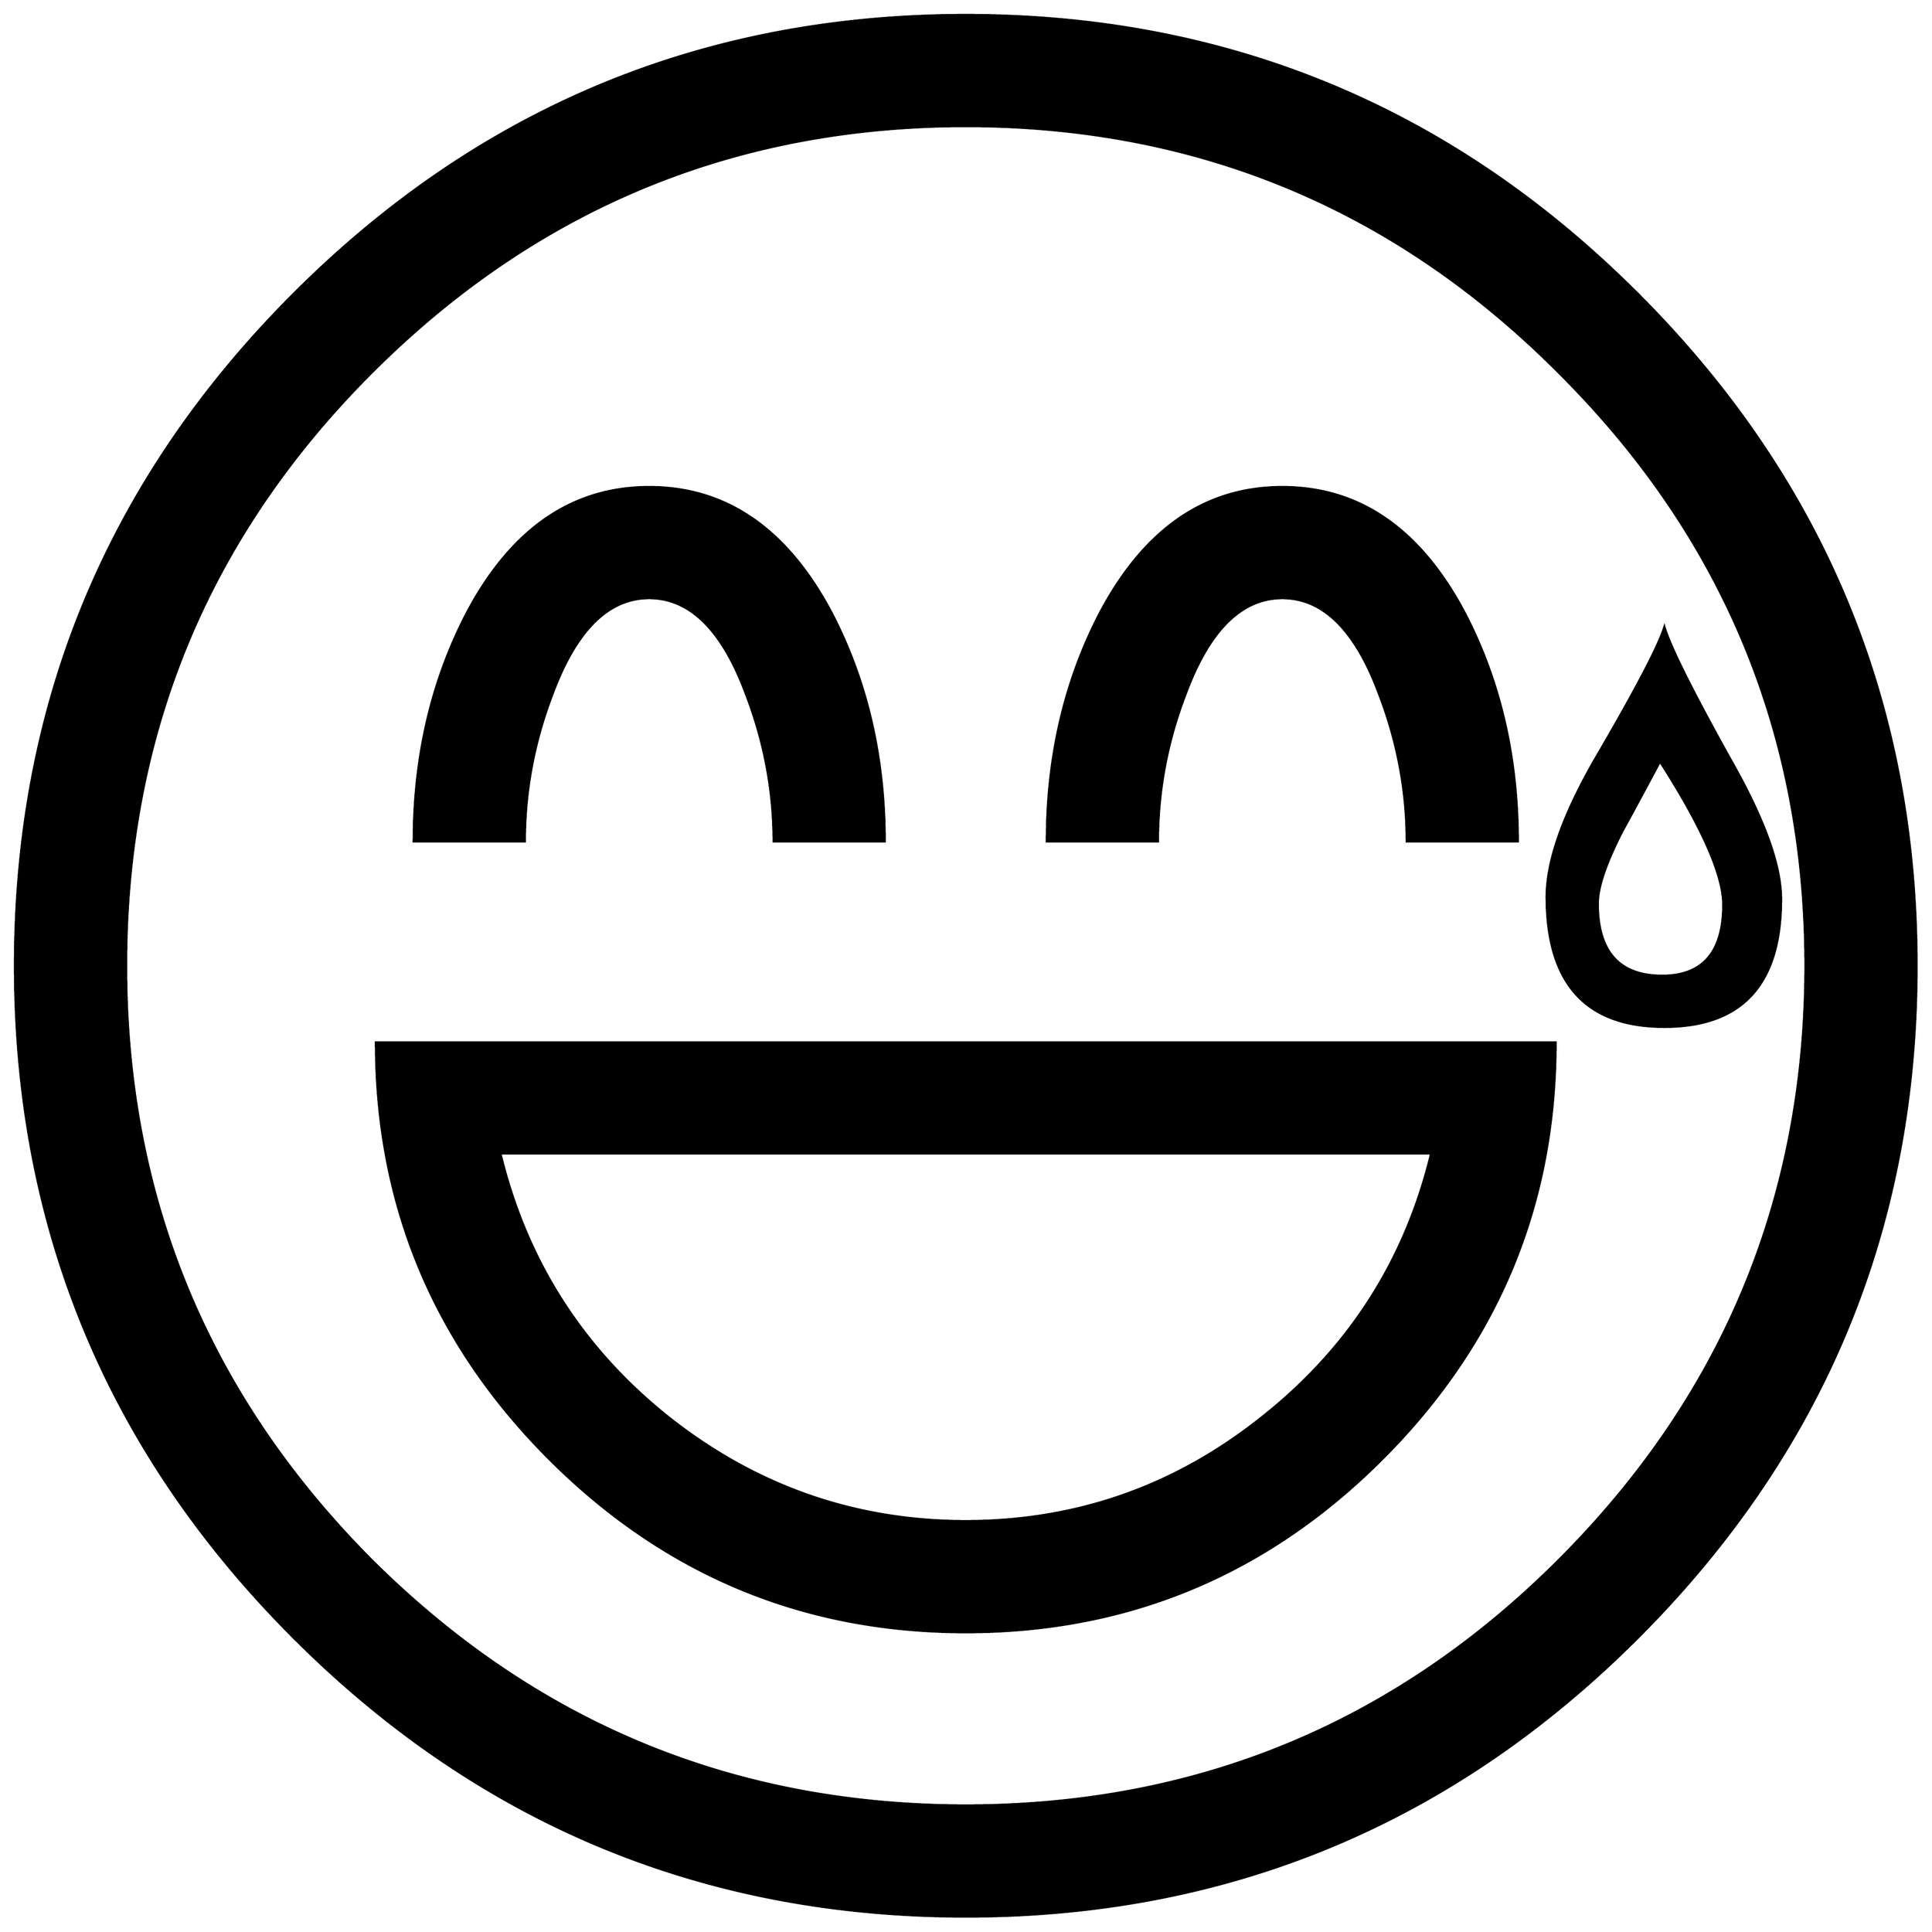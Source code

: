 


\begin{tikzpicture}[y=0.80pt, x=0.80pt, yscale=-1.0, xscale=1.0, inner sep=0pt, outer sep=0pt]
\begin{scope}[shift={(100.0,1706.0)},nonzero rule]
  \path[draw=.,fill=.,line width=1.600pt] (1794.0,-582.0) ..
    controls (1794.0,-346.0) and (1710.333,-144.333) ..
    (1543.0,23.0) .. controls (1375.667,190.333) and (1174.0,274.0)
    .. (938.0,274.0) .. controls (702.0,274.0) and (500.333,190.333)
    .. (333.0,23.0) .. controls (165.667,-144.333) and (82.0,-346.0)
    .. (82.0,-582.0) .. controls (82.0,-818.0) and
    (165.667,-1019.667) .. (333.0,-1187.0) .. controls
    (500.333,-1354.333) and (702.0,-1438.0) .. (938.0,-1438.0) ..
    controls (1174.0,-1438.0) and (1375.667,-1354.333) ..
    (1543.0,-1187.0) .. controls (1710.333,-1019.667) and
    (1794.0,-818.0) .. (1794.0,-582.0) -- cycle(1694.0,-582.0)
    .. controls (1694.0,-790.667) and (1620.0,-968.667) ..
    (1472.0,-1116.0) .. controls (1324.667,-1264.0) and
    (1146.667,-1338.0) .. (938.0,-1338.0) .. controls
    (729.333,-1338.0) and (551.0,-1264.0) .. (403.0,-1116.0) ..
    controls (255.667,-968.667) and (182.0,-790.667) .. (182.0,-582.0)
    .. controls (182.0,-373.333) and (255.667,-195.0) ..
    (403.0,-47.0) .. controls (551.0,100.333) and (729.333,174.0) ..
    (938.0,174.0) .. controls (1146.667,174.0) and (1324.667,100.333)
    .. (1472.0,-47.0) .. controls (1620.0,-195.0) and
    (1694.0,-373.333) .. (1694.0,-582.0) -- cycle(1672.0,-642.0)
    .. controls (1672.0,-565.333) and (1637.0,-527.0) ..
    (1567.0,-527.0) .. controls (1496.333,-527.0) and
    (1461.0,-566.0) .. (1461.0,-644.0) .. controls
    (1461.0,-676.0) and (1475.333,-717.0) .. (1504.0,-767.0) ..
    controls (1540.667,-829.667) and (1561.667,-869.667) ..
    (1567.0,-887.0) .. controls (1572.333,-869.0) and
    (1592.667,-828.333) .. (1628.0,-765.0) .. controls
    (1657.333,-713.0) and (1672.0,-672.0) .. (1672.0,-642.0) --
    cycle(1435.0,-694.0) -- (1335.0,-694.0) .. controls
    (1335.0,-739.333) and (1326.667,-783.667) .. (1310.0,-827.0) ..
    controls (1288.667,-884.333) and (1259.667,-913.0) ..
    (1223.0,-913.0) .. controls (1186.333,-913.0) and
    (1157.333,-884.333) .. (1136.0,-827.0) .. controls
    (1119.333,-783.667) and (1111.0,-739.333) .. (1111.0,-694.0) --
    (1011.0,-694.0) .. controls (1011.0,-770.0) and
    (1027.0,-838.667) .. (1059.0,-900.0) .. controls
    (1099.0,-975.333) and (1153.667,-1013.0) .. (1223.0,-1013.0) ..
    controls (1292.333,-1013.0) and (1347.0,-975.333) ..
    (1387.0,-900.0) .. controls (1419.0,-838.667) and
    (1435.0,-770.0) .. (1435.0,-694.0) -- cycle(865.0,-694.0) --
    (765.0,-694.0) .. controls (765.0,-739.333) and (756.667,-783.667)
    .. (740.0,-827.0) .. controls (718.667,-884.333) and
    (689.667,-913.0) .. (653.0,-913.0) .. controls (616.333,-913.0)
    and (587.333,-884.333) .. (566.0,-827.0) .. controls
    (549.333,-783.667) and (541.0,-739.333) .. (541.0,-694.0) --
    (441.0,-694.0) .. controls (441.0,-770.0) and (457.0,-838.667)
    .. (489.0,-900.0) .. controls (529.0,-975.333) and
    (583.667,-1013.0) .. (653.0,-1013.0) .. controls
    (722.333,-1013.0) and (777.0,-975.333) .. (817.0,-900.0) ..
    controls (849.0,-838.667) and (865.0,-770.0) .. (865.0,-694.0)
    -- cycle(1469.0,-513.0) .. controls (1469.0,-367.0) and
    (1417.0,-242.0) .. (1313.0,-138.0) .. controls
    (1209.0,-34.0) and (1084.0,18.0) .. (938.0,18.0) .. controls
    (792.0,18.0) and (667.0,-34.0) .. (563.0,-138.0) .. controls
    (459.0,-242.0) and (407.0,-367.0) .. (407.0,-513.0) --
    (1469.0,-513.0) -- cycle(1620.0,-637.0) .. controls
    (1620.0,-663.667) and (1601.0,-706.667) .. (1563.0,-766.0) ..
    controls (1551.667,-744.667) and (1540.333,-723.667) ..
    (1529.0,-703.0) .. controls (1514.333,-674.333) and
    (1507.0,-652.667) .. (1507.0,-638.0) .. controls
    (1507.0,-594.667) and (1526.333,-573.0) .. (1565.0,-573.0) ..
    controls (1601.667,-573.0) and (1620.0,-594.333) ..
    (1620.0,-637.0) -- cycle(1357.0,-413.0) -- (519.0,-413.0) ..
    controls (542.333,-316.333) and (593.0,-237.0) .. (671.0,-175.0)
    .. controls (749.667,-113.0) and (838.667,-82.0) ..
    (938.0,-82.0) .. controls (1037.333,-82.0) and (1126.0,-113.0)
    .. (1204.0,-175.0) .. controls (1282.667,-237.0) and
    (1333.667,-316.333) .. (1357.0,-413.0) -- cycle;
\end{scope}

\end{tikzpicture}

